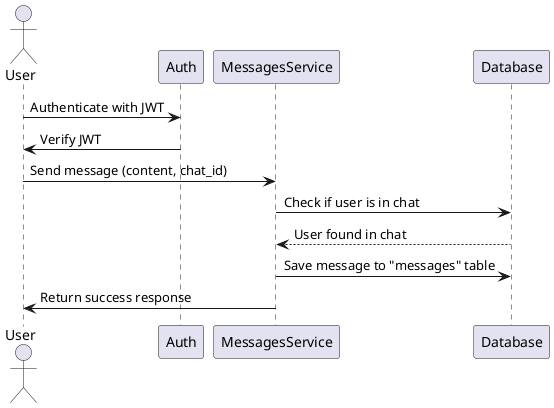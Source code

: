 @startuml
actor User
participant Auth
participant MessagesService
participant Database

User -> Auth: Authenticate with JWT
Auth -> User: Verify JWT
User -> MessagesService: Send message (content, chat_id)
MessagesService -> Database: Check if user is in chat
Database --> MessagesService: User found in chat
MessagesService -> Database: Save message to "messages" table
MessagesService -> User: Return success response
@enduml



# Auth
@startuml
actor User
participant Auth
participant UserService
participant Database

== Registration ==
User -> Auth: Register (name, email, password)
Auth -> UserService: Validate and hash password
UserService -> Database: Save user details
Database --> UserService: User saved
UserService --> Auth: Registration successful
Auth --> User: Registration successful response

== Login ==
User -> Auth: Login (email, password)
Auth -> UserService: Fetch user by email
UserService -> Database: Query user
Database --> UserService: User details
UserService -> Auth: Validate password
Auth -> User: Return JWT + Refresh Token

== Token Refresh ==
User -> Auth: Refresh token (old refresh token)
Auth -> Database: Validate refresh token
Auth -> Auth: Generate new JWT + Refresh Token
Auth -> Database: Store new refresh token
Auth --> User: Return new JWT + Refresh Token
@enduml


# Chat and Messages

@startuml
actor User
participant ChatService
participant UserService
participant Database
participant MessageService

== Creating a Chat ==
User -> ChatService: Create Chat (userIds)
ChatService -> UserService: Validate userIds
UserService -> Database: Check if users exist
Database --> UserService: User validation result
UserService --> ChatService: Validation successful
ChatService -> Database: Save chat with participants
Database --> ChatService: Chat saved
ChatService --> User: Chat created response

== Sending a Message ==
User -> MessageService: Send message (senderId, chatId, content)
MessageService -> ChatService: Validate chatId and senderId
ChatService -> Database: Check if chat exists and user is a participant
Database --> ChatService: Validation result
ChatService --> MessageService: Validation successful
MessageService -> Database: Save message (senderId, chatId, content)
Database --> MessageService: Message saved
MessageService --> User: Message sent response
@enduml
